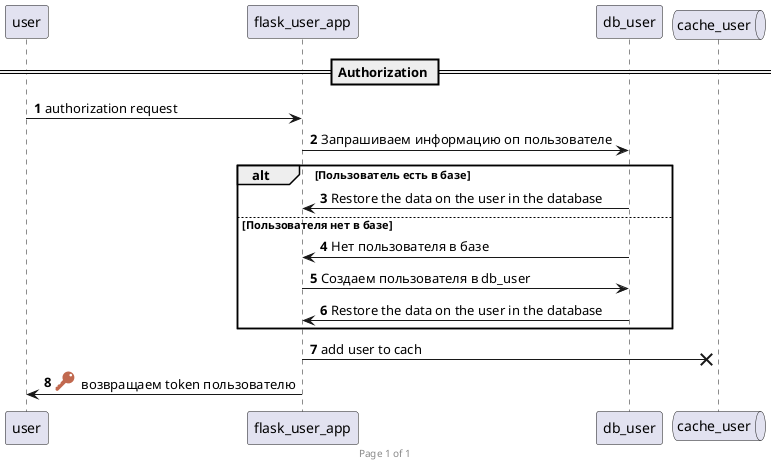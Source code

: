 @startuml
autonumber
footer Page %page% of %lastpage%
participant user
participant flask_user_app
participant db_user

queue cache_user
'queue cache_movie

== Authorization ==
user->flask_user_app:  authorization request
flask_user_app->db_user: Запрашиваем информацию оп пользователе
alt Пользователь есть в базе
    db_user->flask_user_app: Restore the data on the user in the database
else Пользователя нет в базе
    db_user->flask_user_app: Нет пользователя в базе
    flask_user_app->db_user: Создаем пользователя в db_user
    db_user->flask_user_app: Restore the data on the user in the database
end
flask_user_app-x cache_user: add user to cach
flask_user_app-> user:<:key:>  возвращаем token пользователю

@enduml
